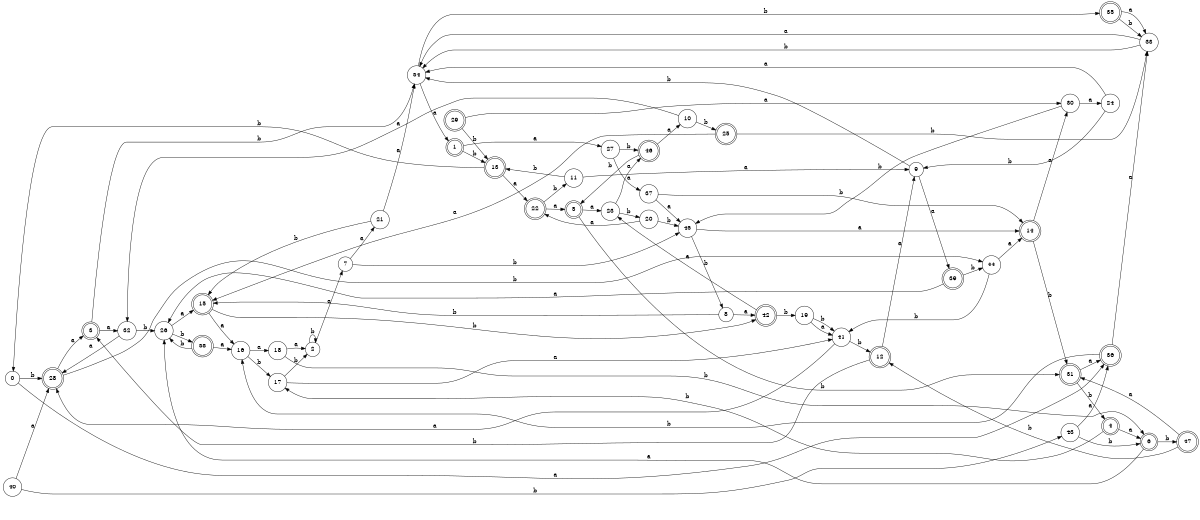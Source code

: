 digraph n39_5 {
__start0 [label="" shape="none"];

rankdir=LR;
size="8,5";

s0 [style="filled", color="black", fillcolor="white" shape="circle", label="0"];
s1 [style="rounded,filled", color="black", fillcolor="white" shape="doublecircle", label="1"];
s2 [style="filled", color="black", fillcolor="white" shape="circle", label="2"];
s3 [style="rounded,filled", color="black", fillcolor="white" shape="doublecircle", label="3"];
s4 [style="rounded,filled", color="black", fillcolor="white" shape="doublecircle", label="4"];
s5 [style="rounded,filled", color="black", fillcolor="white" shape="doublecircle", label="5"];
s6 [style="rounded,filled", color="black", fillcolor="white" shape="doublecircle", label="6"];
s7 [style="filled", color="black", fillcolor="white" shape="circle", label="7"];
s8 [style="filled", color="black", fillcolor="white" shape="circle", label="8"];
s9 [style="filled", color="black", fillcolor="white" shape="circle", label="9"];
s10 [style="filled", color="black", fillcolor="white" shape="circle", label="10"];
s11 [style="filled", color="black", fillcolor="white" shape="circle", label="11"];
s12 [style="rounded,filled", color="black", fillcolor="white" shape="doublecircle", label="12"];
s13 [style="rounded,filled", color="black", fillcolor="white" shape="doublecircle", label="13"];
s14 [style="rounded,filled", color="black", fillcolor="white" shape="doublecircle", label="14"];
s15 [style="rounded,filled", color="black", fillcolor="white" shape="doublecircle", label="15"];
s16 [style="filled", color="black", fillcolor="white" shape="circle", label="16"];
s17 [style="filled", color="black", fillcolor="white" shape="circle", label="17"];
s18 [style="filled", color="black", fillcolor="white" shape="circle", label="18"];
s19 [style="filled", color="black", fillcolor="white" shape="circle", label="19"];
s20 [style="filled", color="black", fillcolor="white" shape="circle", label="20"];
s21 [style="filled", color="black", fillcolor="white" shape="circle", label="21"];
s22 [style="rounded,filled", color="black", fillcolor="white" shape="doublecircle", label="22"];
s23 [style="filled", color="black", fillcolor="white" shape="circle", label="23"];
s24 [style="filled", color="black", fillcolor="white" shape="circle", label="24"];
s25 [style="rounded,filled", color="black", fillcolor="white" shape="doublecircle", label="25"];
s26 [style="filled", color="black", fillcolor="white" shape="circle", label="26"];
s27 [style="filled", color="black", fillcolor="white" shape="circle", label="27"];
s28 [style="rounded,filled", color="black", fillcolor="white" shape="doublecircle", label="28"];
s29 [style="rounded,filled", color="black", fillcolor="white" shape="doublecircle", label="29"];
s30 [style="filled", color="black", fillcolor="white" shape="circle", label="30"];
s31 [style="rounded,filled", color="black", fillcolor="white" shape="doublecircle", label="31"];
s32 [style="filled", color="black", fillcolor="white" shape="circle", label="32"];
s33 [style="filled", color="black", fillcolor="white" shape="circle", label="33"];
s34 [style="filled", color="black", fillcolor="white" shape="circle", label="34"];
s35 [style="rounded,filled", color="black", fillcolor="white" shape="doublecircle", label="35"];
s36 [style="rounded,filled", color="black", fillcolor="white" shape="doublecircle", label="36"];
s37 [style="filled", color="black", fillcolor="white" shape="circle", label="37"];
s38 [style="rounded,filled", color="black", fillcolor="white" shape="doublecircle", label="38"];
s39 [style="rounded,filled", color="black", fillcolor="white" shape="doublecircle", label="39"];
s40 [style="filled", color="black", fillcolor="white" shape="circle", label="40"];
s41 [style="filled", color="black", fillcolor="white" shape="circle", label="41"];
s42 [style="rounded,filled", color="black", fillcolor="white" shape="doublecircle", label="42"];
s43 [style="filled", color="black", fillcolor="white" shape="circle", label="43"];
s44 [style="filled", color="black", fillcolor="white" shape="circle", label="44"];
s45 [style="filled", color="black", fillcolor="white" shape="circle", label="45"];
s46 [style="rounded,filled", color="black", fillcolor="white" shape="doublecircle", label="46"];
s47 [style="rounded,filled", color="black", fillcolor="white" shape="doublecircle", label="47"];
s0 -> s36 [label="a"];
s0 -> s28 [label="b"];
s1 -> s27 [label="a"];
s1 -> s13 [label="b"];
s2 -> s7 [label="a"];
s2 -> s2 [label="b"];
s3 -> s32 [label="a"];
s3 -> s34 [label="b"];
s4 -> s6 [label="a"];
s4 -> s17 [label="b"];
s5 -> s23 [label="a"];
s5 -> s31 [label="b"];
s6 -> s26 [label="a"];
s6 -> s47 [label="b"];
s7 -> s21 [label="a"];
s7 -> s45 [label="b"];
s8 -> s42 [label="a"];
s8 -> s15 [label="b"];
s9 -> s39 [label="a"];
s9 -> s34 [label="b"];
s10 -> s32 [label="a"];
s10 -> s25 [label="b"];
s11 -> s9 [label="a"];
s11 -> s13 [label="b"];
s12 -> s9 [label="a"];
s12 -> s3 [label="b"];
s13 -> s22 [label="a"];
s13 -> s0 [label="b"];
s14 -> s30 [label="a"];
s14 -> s31 [label="b"];
s15 -> s16 [label="a"];
s15 -> s42 [label="b"];
s16 -> s18 [label="a"];
s16 -> s17 [label="b"];
s17 -> s41 [label="a"];
s17 -> s2 [label="b"];
s18 -> s2 [label="a"];
s18 -> s6 [label="b"];
s19 -> s41 [label="a"];
s19 -> s41 [label="b"];
s20 -> s22 [label="a"];
s20 -> s45 [label="b"];
s21 -> s34 [label="a"];
s21 -> s15 [label="b"];
s22 -> s5 [label="a"];
s22 -> s11 [label="b"];
s23 -> s46 [label="a"];
s23 -> s20 [label="b"];
s24 -> s34 [label="a"];
s24 -> s9 [label="b"];
s25 -> s15 [label="a"];
s25 -> s33 [label="b"];
s26 -> s15 [label="a"];
s26 -> s38 [label="b"];
s27 -> s37 [label="a"];
s27 -> s46 [label="b"];
s28 -> s3 [label="a"];
s28 -> s44 [label="b"];
s29 -> s30 [label="a"];
s29 -> s13 [label="b"];
s30 -> s24 [label="a"];
s30 -> s45 [label="b"];
s31 -> s36 [label="a"];
s31 -> s4 [label="b"];
s32 -> s28 [label="a"];
s32 -> s26 [label="b"];
s33 -> s34 [label="a"];
s33 -> s34 [label="b"];
s34 -> s1 [label="a"];
s34 -> s35 [label="b"];
s35 -> s33 [label="a"];
s35 -> s33 [label="b"];
s36 -> s33 [label="a"];
s36 -> s16 [label="b"];
s37 -> s45 [label="a"];
s37 -> s14 [label="b"];
s38 -> s16 [label="a"];
s38 -> s26 [label="b"];
s39 -> s26 [label="a"];
s39 -> s44 [label="b"];
s40 -> s28 [label="a"];
s40 -> s43 [label="b"];
s41 -> s28 [label="a"];
s41 -> s12 [label="b"];
s42 -> s23 [label="a"];
s42 -> s19 [label="b"];
s43 -> s36 [label="a"];
s43 -> s6 [label="b"];
s44 -> s14 [label="a"];
s44 -> s41 [label="b"];
s45 -> s14 [label="a"];
s45 -> s8 [label="b"];
s46 -> s10 [label="a"];
s46 -> s5 [label="b"];
s47 -> s31 [label="a"];
s47 -> s12 [label="b"];

}